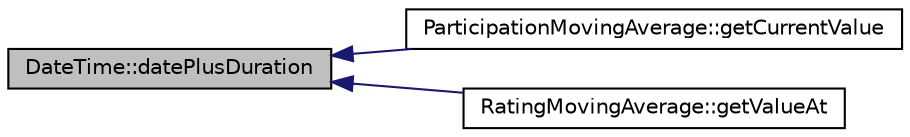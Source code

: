 digraph G
{
  edge [fontname="Helvetica",fontsize="10",labelfontname="Helvetica",labelfontsize="10"];
  node [fontname="Helvetica",fontsize="10",shape=record];
  rankdir=LR;
  Node1 [label="DateTime::datePlusDuration",height=0.2,width=0.4,color="black", fillcolor="grey75", style="filled" fontcolor="black"];
  Node1 -> Node2 [dir=back,color="midnightblue",fontsize="10",style="solid",fontname="Helvetica"];
  Node2 [label="ParticipationMovingAverage::getCurrentValue",height=0.2,width=0.4,color="black", fillcolor="white", style="filled",URL="$class_participation_moving_average.html#ad7784811e4ee38c76f66784fdb040b4b"];
  Node1 -> Node3 [dir=back,color="midnightblue",fontsize="10",style="solid",fontname="Helvetica"];
  Node3 [label="RatingMovingAverage::getValueAt",height=0.2,width=0.4,color="black", fillcolor="white", style="filled",URL="$class_rating_moving_average.html#a191f5027c1869ebacebfd6ab3dcbda22"];
}
